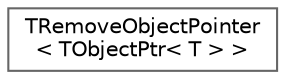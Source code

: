 digraph "Graphical Class Hierarchy"
{
 // INTERACTIVE_SVG=YES
 // LATEX_PDF_SIZE
  bgcolor="transparent";
  edge [fontname=Helvetica,fontsize=10,labelfontname=Helvetica,labelfontsize=10];
  node [fontname=Helvetica,fontsize=10,shape=box,height=0.2,width=0.4];
  rankdir="LR";
  Node0 [id="Node000000",label="TRemoveObjectPointer\l\< TObjectPtr\< T \> \>",height=0.2,width=0.4,color="grey40", fillcolor="white", style="filled",URL="$d9/daa/structTRemoveObjectPointer_3_01TObjectPtr_3_01T_01_4_01_4.html",tooltip=" "];
}
